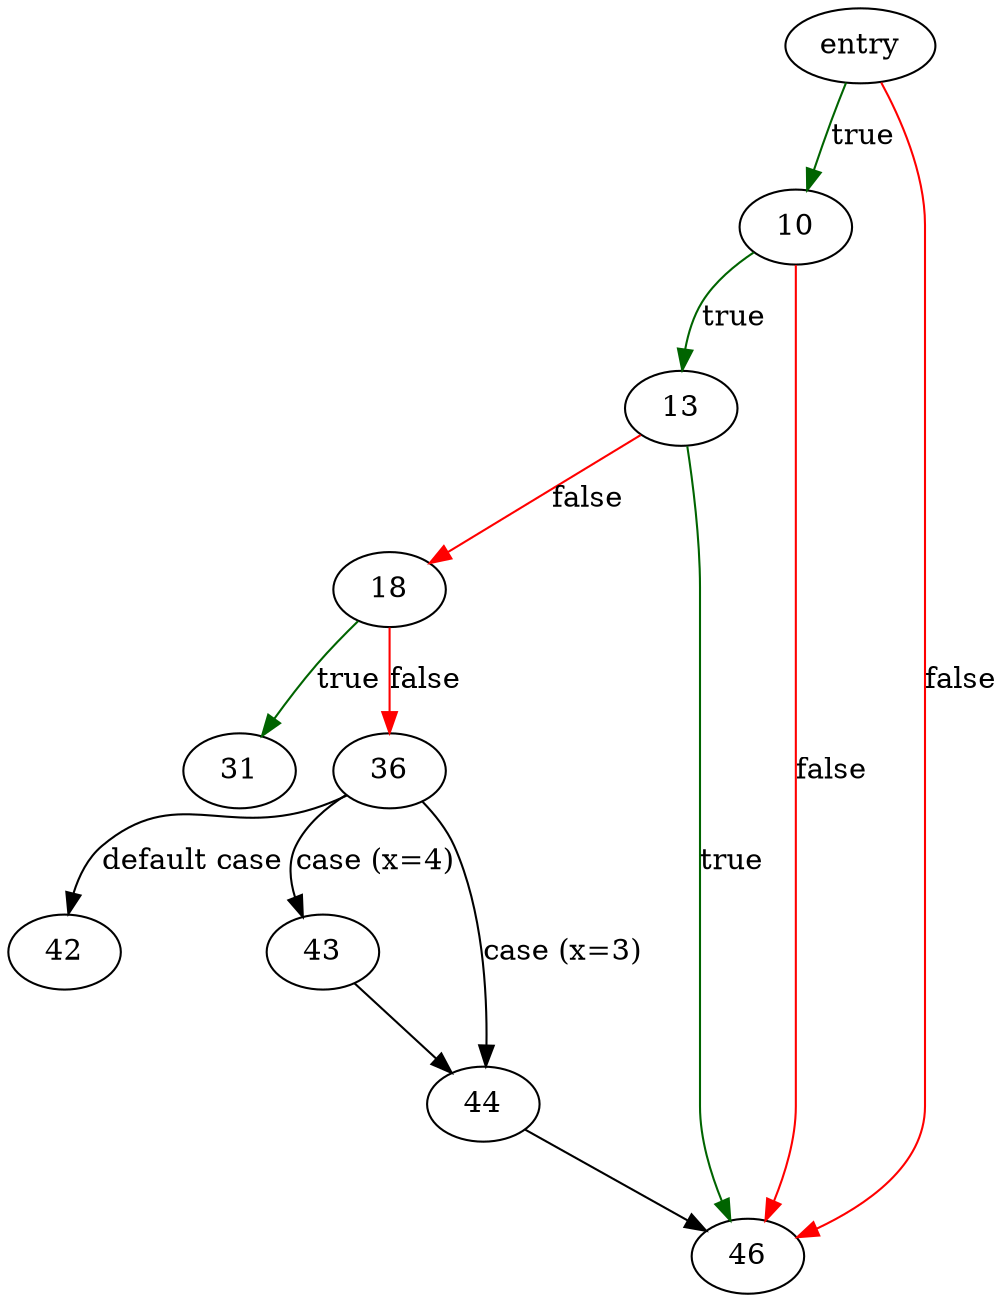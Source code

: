 digraph "do_move" {
	// Node definitions.
	3 [label=entry];
	10;
	13;
	18;
	31;
	36;
	42;
	43;
	44;
	46;

	// Edge definitions.
	3 -> 10 [
		color=darkgreen
		label=true
	];
	3 -> 46 [
		color=red
		label=false
	];
	10 -> 13 [
		color=darkgreen
		label=true
	];
	10 -> 46 [
		color=red
		label=false
	];
	13 -> 18 [
		color=red
		label=false
	];
	13 -> 46 [
		color=darkgreen
		label=true
	];
	18 -> 31 [
		color=darkgreen
		label=true
	];
	18 -> 36 [
		color=red
		label=false
	];
	36 -> 42 [label="default case"];
	36 -> 43 [label="case (x=4)"];
	36 -> 44 [label="case (x=3)"];
	43 -> 44;
	44 -> 46;
}